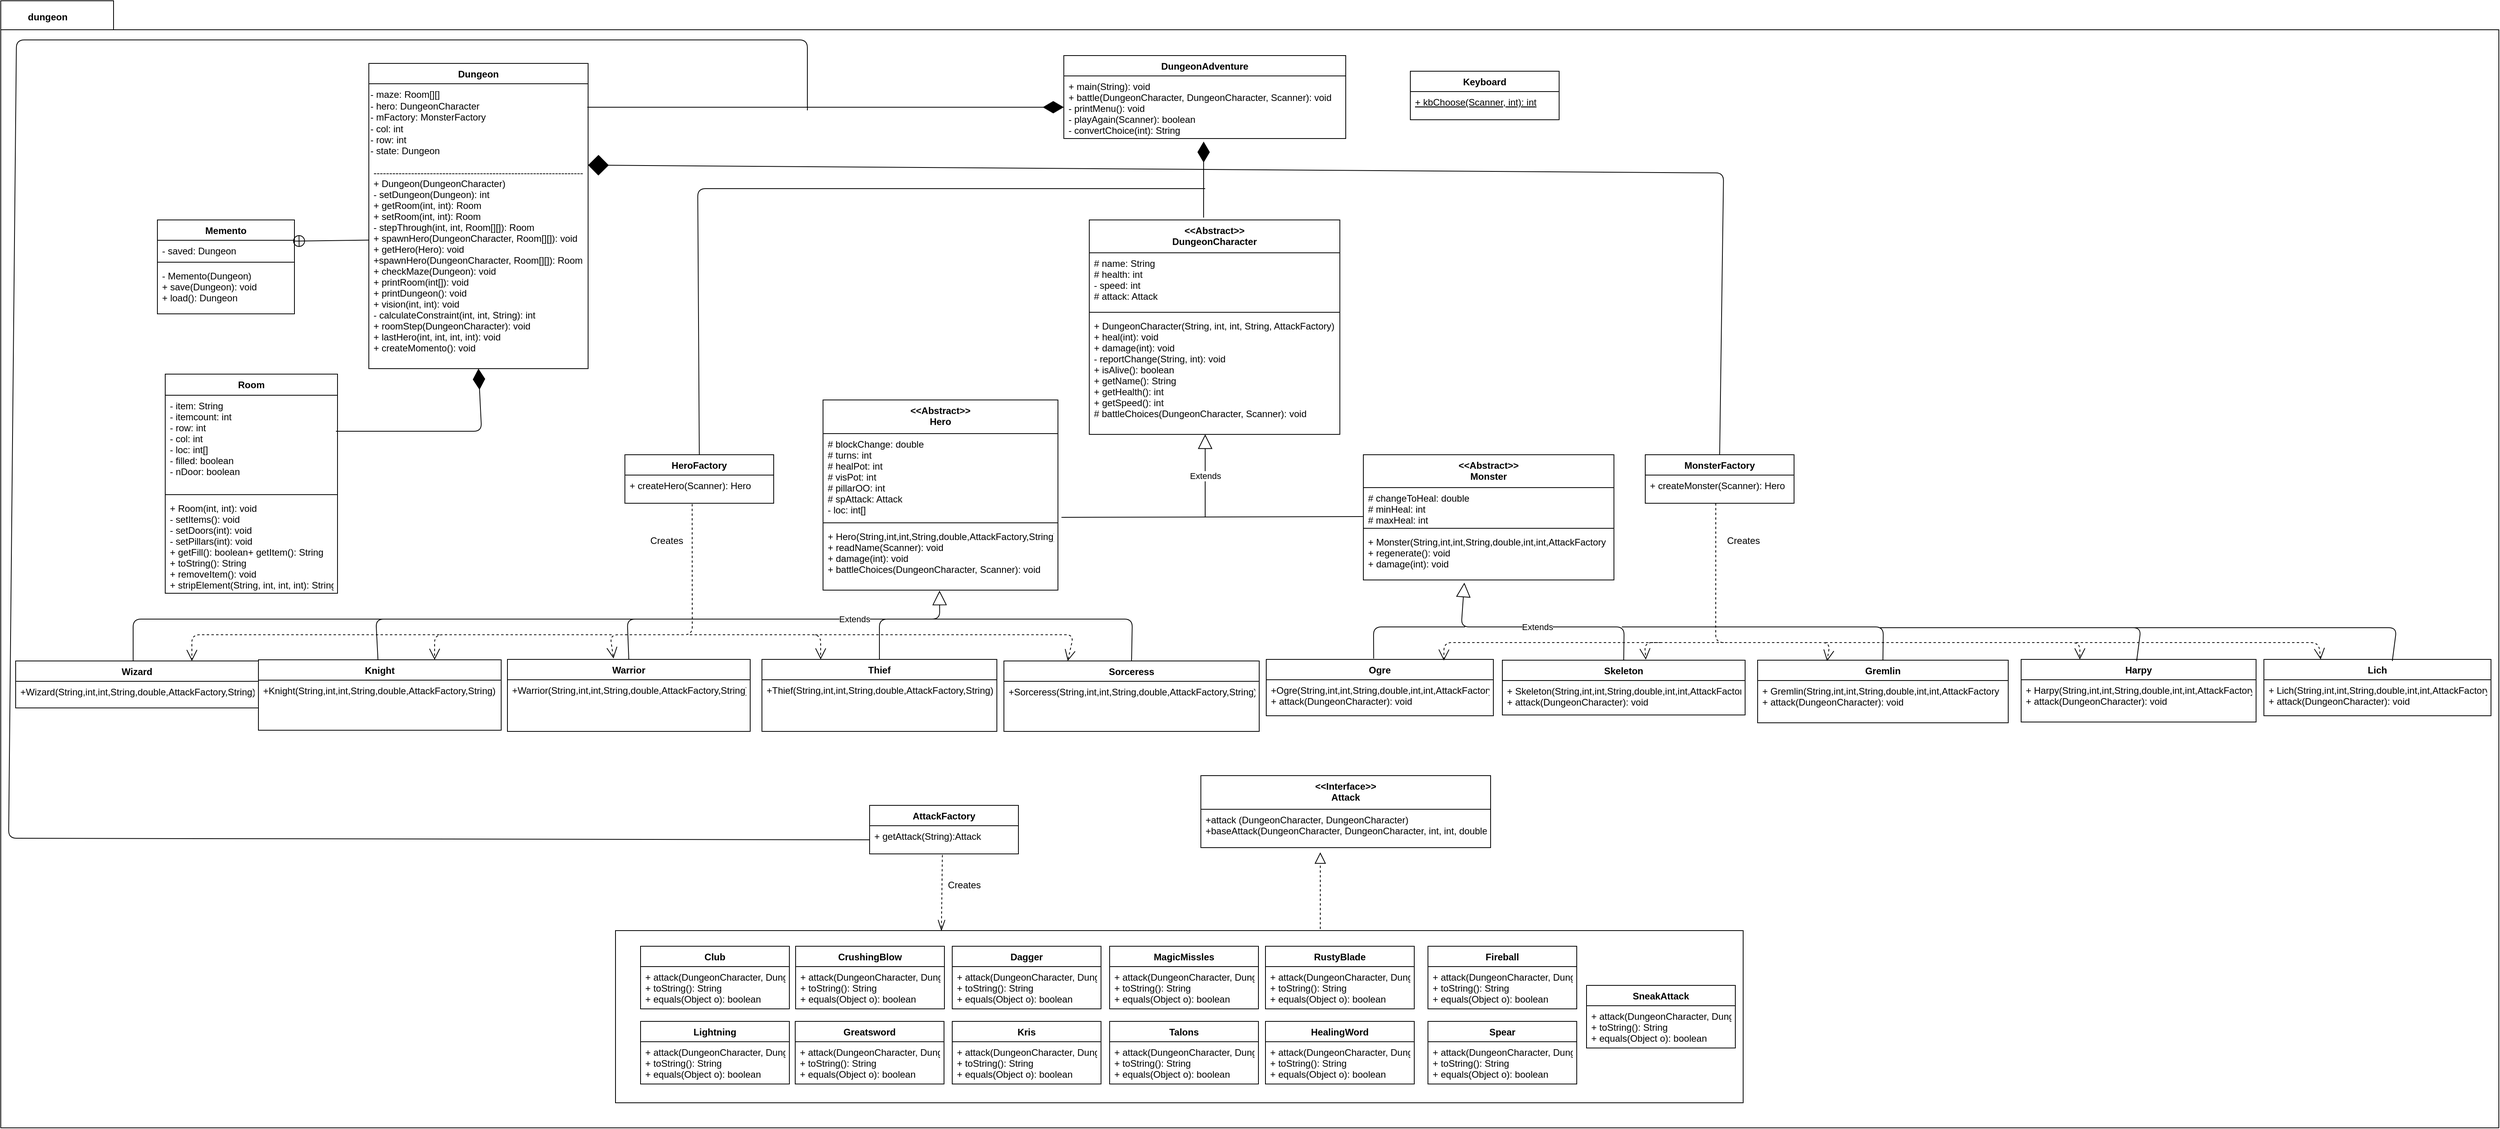 <mxfile version="12.3.9" type="github" pages="1"><diagram id="sV3SKE_IIjsxvVKE6YBT" name="Page-1"><mxGraphModel dx="6573" dy="3237" grid="1" gridSize="10" guides="1" tooltips="1" connect="1" arrows="1" fold="1" page="1" pageScale="1" pageWidth="850" pageHeight="1100" math="0" shadow="0"><root><mxCell id="0"/><mxCell id="1" parent="0"/><mxCell id="kC-2ex5Gl6feg_-XVsqF-4" value="" style="shape=folder;fontStyle=1;spacingTop=10;tabWidth=118;tabHeight=37;tabPosition=left;html=1;" parent="1" vertex="1"><mxGeometry x="-2020" y="-20" width="3190" height="1440" as="geometry"/></mxCell><mxCell id="hXJLHhJ9virQ9G_ziZrE-2" value="DungeonAdventure" style="swimlane;fontStyle=1;align=center;verticalAlign=top;childLayout=stackLayout;horizontal=1;startSize=26;horizontalStack=0;resizeParent=1;resizeParentMax=0;resizeLast=0;collapsible=1;marginBottom=0;" parent="1" vertex="1"><mxGeometry x="-662.5" y="50" width="360" height="106" as="geometry"><mxRectangle x="-662.5" y="50" width="140" height="26" as="alternateBounds"/></mxGeometry></mxCell><mxCell id="hXJLHhJ9virQ9G_ziZrE-5" value="+ main(String): void&#10;+ battle(DungeonCharacter, DungeonCharacter, Scanner): void&#10;- printMenu(): void&#10;- playAgain(Scanner): boolean&#10;- convertChoice(int): String&#10;" style="text;strokeColor=none;fillColor=none;align=left;verticalAlign=top;spacingLeft=4;spacingRight=4;overflow=hidden;rotatable=0;points=[[0,0.5],[1,0.5]];portConstraint=eastwest;" parent="hXJLHhJ9virQ9G_ziZrE-2" vertex="1"><mxGeometry y="26" width="360" height="80" as="geometry"/></mxCell><mxCell id="hXJLHhJ9virQ9G_ziZrE-6" value="&lt;&lt;Abstract&gt;&gt;&#10;DungeonCharacter" style="swimlane;fontStyle=1;align=center;verticalAlign=top;childLayout=stackLayout;horizontal=1;startSize=42;horizontalStack=0;resizeParent=1;resizeParentMax=0;resizeLast=0;collapsible=1;marginBottom=0;" parent="1" vertex="1"><mxGeometry x="-630" y="260" width="320" height="274" as="geometry"/></mxCell><mxCell id="hXJLHhJ9virQ9G_ziZrE-7" value="# name: String&#10;# health: int&#10;- speed: int&#10;# attack: Attack&#10;" style="text;strokeColor=none;fillColor=none;align=left;verticalAlign=top;spacingLeft=4;spacingRight=4;overflow=hidden;rotatable=0;points=[[0,0.5],[1,0.5]];portConstraint=eastwest;" parent="hXJLHhJ9virQ9G_ziZrE-6" vertex="1"><mxGeometry y="42" width="320" height="72" as="geometry"/></mxCell><mxCell id="hXJLHhJ9virQ9G_ziZrE-8" value="" style="line;strokeWidth=1;fillColor=none;align=left;verticalAlign=middle;spacingTop=-1;spacingLeft=3;spacingRight=3;rotatable=0;labelPosition=right;points=[];portConstraint=eastwest;" parent="hXJLHhJ9virQ9G_ziZrE-6" vertex="1"><mxGeometry y="114" width="320" height="8" as="geometry"/></mxCell><mxCell id="hXJLHhJ9virQ9G_ziZrE-9" value="+ DungeonCharacter(String, int, int, String, AttackFactory)&#10;+ heal(int): void&#10;+ damage(int): void&#10;- reportChange(String, int): void&#10;+ isAlive(): boolean&#10;+ getName(): String&#10;+ getHealth(): int&#10;+ getSpeed(): int&#10;# battleChoices(DungeonCharacter, Scanner): void&#10;" style="text;strokeColor=none;fillColor=none;align=left;verticalAlign=top;spacingLeft=4;spacingRight=4;overflow=hidden;rotatable=0;points=[[0,0.5],[1,0.5]];portConstraint=eastwest;" parent="hXJLHhJ9virQ9G_ziZrE-6" vertex="1"><mxGeometry y="122" width="320" height="152" as="geometry"/></mxCell><mxCell id="hXJLHhJ9virQ9G_ziZrE-11" value="&lt;&lt;Abstract&gt;&gt;&#10;Hero" style="swimlane;fontStyle=1;align=center;verticalAlign=top;childLayout=stackLayout;horizontal=1;startSize=43;horizontalStack=0;resizeParent=1;resizeParentMax=0;resizeLast=0;collapsible=1;marginBottom=0;" parent="1" vertex="1"><mxGeometry x="-970" y="490" width="300" height="243" as="geometry"/></mxCell><mxCell id="hXJLHhJ9virQ9G_ziZrE-12" value="# blockChange: double&#10;# turns: int&#10;# healPot: int&#10;# visPot: int&#10;# pillarOO: int&#10;# spAttack: Attack&#10;- loc: int[]&#10;" style="text;strokeColor=none;fillColor=none;align=left;verticalAlign=top;spacingLeft=4;spacingRight=4;overflow=hidden;rotatable=0;points=[[0,0.5],[1,0.5]];portConstraint=eastwest;" parent="hXJLHhJ9virQ9G_ziZrE-11" vertex="1"><mxGeometry y="43" width="300" height="110" as="geometry"/></mxCell><mxCell id="hXJLHhJ9virQ9G_ziZrE-13" value="" style="line;strokeWidth=1;fillColor=none;align=left;verticalAlign=middle;spacingTop=-1;spacingLeft=3;spacingRight=3;rotatable=0;labelPosition=right;points=[];portConstraint=eastwest;" parent="hXJLHhJ9virQ9G_ziZrE-11" vertex="1"><mxGeometry y="153" width="300" height="8" as="geometry"/></mxCell><mxCell id="hXJLHhJ9virQ9G_ziZrE-14" value="+ Hero(String,int,int,String,double,AttackFactory,String)&#10;+ readName(Scanner): void&#10;+ damage(int): void&#10;+ battleChoices(DungeonCharacter, Scanner): void&#10;" style="text;strokeColor=none;fillColor=none;align=left;verticalAlign=top;spacingLeft=4;spacingRight=4;overflow=hidden;rotatable=0;points=[[0,0.5],[1,0.5]];portConstraint=eastwest;" parent="hXJLHhJ9virQ9G_ziZrE-11" vertex="1"><mxGeometry y="161" width="300" height="82" as="geometry"/></mxCell><mxCell id="hXJLHhJ9virQ9G_ziZrE-15" value="&lt;&lt;Abstract&gt;&gt;&#10;Monster" style="swimlane;fontStyle=1;align=center;verticalAlign=top;childLayout=stackLayout;horizontal=1;startSize=42;horizontalStack=0;resizeParent=1;resizeParentMax=0;resizeLast=0;collapsible=1;marginBottom=0;" parent="1" vertex="1"><mxGeometry x="-280" y="560" width="320" height="160" as="geometry"/></mxCell><mxCell id="hXJLHhJ9virQ9G_ziZrE-16" value="# changeToHeal: double&#10;# minHeal: int&#10;# maxHeal: int" style="text;strokeColor=none;fillColor=none;align=left;verticalAlign=top;spacingLeft=4;spacingRight=4;overflow=hidden;rotatable=0;points=[[0,0.5],[1,0.5]];portConstraint=eastwest;" parent="hXJLHhJ9virQ9G_ziZrE-15" vertex="1"><mxGeometry y="42" width="320" height="48" as="geometry"/></mxCell><mxCell id="hXJLHhJ9virQ9G_ziZrE-17" value="" style="line;strokeWidth=1;fillColor=none;align=left;verticalAlign=middle;spacingTop=-1;spacingLeft=3;spacingRight=3;rotatable=0;labelPosition=right;points=[];portConstraint=eastwest;" parent="hXJLHhJ9virQ9G_ziZrE-15" vertex="1"><mxGeometry y="90" width="320" height="8" as="geometry"/></mxCell><mxCell id="hXJLHhJ9virQ9G_ziZrE-18" value="+ Monster(String,int,int,String,double,int,int,AttackFactory&#10;+ regenerate(): void&#10;+ damage(int): void&#10;" style="text;strokeColor=none;fillColor=none;align=left;verticalAlign=top;spacingLeft=4;spacingRight=4;overflow=hidden;rotatable=0;points=[[0,0.5],[1,0.5]];portConstraint=eastwest;" parent="hXJLHhJ9virQ9G_ziZrE-15" vertex="1"><mxGeometry y="98" width="320" height="62" as="geometry"/></mxCell><mxCell id="hXJLHhJ9virQ9G_ziZrE-23" value="Warrior" style="swimlane;fontStyle=1;align=center;verticalAlign=top;childLayout=stackLayout;horizontal=1;startSize=26;horizontalStack=0;resizeParent=1;resizeParentMax=0;resizeLast=0;collapsible=1;marginBottom=0;" parent="1" vertex="1"><mxGeometry x="-1373" y="821.5" width="310" height="92" as="geometry"/></mxCell><mxCell id="hXJLHhJ9virQ9G_ziZrE-26" value="+Warrior(String,int,int,String,double,AttackFactory,String)" style="text;strokeColor=none;fillColor=none;align=left;verticalAlign=top;spacingLeft=4;spacingRight=4;overflow=hidden;rotatable=0;points=[[0,0.5],[1,0.5]];portConstraint=eastwest;" parent="hXJLHhJ9virQ9G_ziZrE-23" vertex="1"><mxGeometry y="26" width="310" height="66" as="geometry"/></mxCell><mxCell id="hXJLHhJ9virQ9G_ziZrE-28" value="Sorceress" style="swimlane;fontStyle=1;align=center;verticalAlign=top;childLayout=stackLayout;horizontal=1;startSize=26;horizontalStack=0;resizeParent=1;resizeParentMax=0;resizeLast=0;collapsible=1;marginBottom=0;" parent="1" vertex="1"><mxGeometry x="-739" y="823.5" width="326" height="90" as="geometry"/></mxCell><mxCell id="hXJLHhJ9virQ9G_ziZrE-30" value="+Sorceress(String,int,int,String,double,AttackFactory,String)" style="text;strokeColor=none;fillColor=none;align=left;verticalAlign=top;spacingLeft=4;spacingRight=4;overflow=hidden;rotatable=0;points=[[0,0.5],[1,0.5]];portConstraint=eastwest;" parent="hXJLHhJ9virQ9G_ziZrE-28" vertex="1"><mxGeometry y="26" width="326" height="64" as="geometry"/></mxCell><mxCell id="hXJLHhJ9virQ9G_ziZrE-31" value="Thief" style="swimlane;fontStyle=1;align=center;verticalAlign=top;childLayout=stackLayout;horizontal=1;startSize=26;horizontalStack=0;resizeParent=1;resizeParentMax=0;resizeLast=0;collapsible=1;marginBottom=0;" parent="1" vertex="1"><mxGeometry x="-1048" y="821.5" width="300" height="92" as="geometry"/></mxCell><mxCell id="hXJLHhJ9virQ9G_ziZrE-33" value="+Thief(String,int,int,String,double,AttackFactory,String)" style="text;strokeColor=none;fillColor=none;align=left;verticalAlign=top;spacingLeft=4;spacingRight=4;overflow=hidden;rotatable=0;points=[[0,0.5],[1,0.5]];portConstraint=eastwest;" parent="hXJLHhJ9virQ9G_ziZrE-31" vertex="1"><mxGeometry y="26" width="300" height="66" as="geometry"/></mxCell><mxCell id="hXJLHhJ9virQ9G_ziZrE-38" value="Ogre" style="swimlane;fontStyle=1;align=center;verticalAlign=top;childLayout=stackLayout;horizontal=1;startSize=26;horizontalStack=0;resizeParent=1;resizeParentMax=0;resizeLast=0;collapsible=1;marginBottom=0;" parent="1" vertex="1"><mxGeometry x="-404" y="821.5" width="290" height="72" as="geometry"/></mxCell><mxCell id="hXJLHhJ9virQ9G_ziZrE-41" value="+Ogre(String,int,int,String,double,int,int,AttackFactory&#10;+ attack(DungeonCharacter): void&#10;" style="text;strokeColor=none;fillColor=none;align=left;verticalAlign=top;spacingLeft=4;spacingRight=4;overflow=hidden;rotatable=0;points=[[0,0.5],[1,0.5]];portConstraint=eastwest;" parent="hXJLHhJ9virQ9G_ziZrE-38" vertex="1"><mxGeometry y="26" width="290" height="46" as="geometry"/></mxCell><mxCell id="hXJLHhJ9virQ9G_ziZrE-43" value="Skeleton" style="swimlane;fontStyle=1;align=center;verticalAlign=top;childLayout=stackLayout;horizontal=1;startSize=26;horizontalStack=0;resizeParent=1;resizeParentMax=0;resizeLast=0;collapsible=1;marginBottom=0;" parent="1" vertex="1"><mxGeometry x="-102.5" y="822.5" width="310" height="70" as="geometry"/></mxCell><mxCell id="hXJLHhJ9virQ9G_ziZrE-45" value="+ Skeleton(String,int,int,String,double,int,int,AttackFactory&#10;+ attack(DungeonCharacter): void&#10;" style="text;strokeColor=none;fillColor=none;align=left;verticalAlign=top;spacingLeft=4;spacingRight=4;overflow=hidden;rotatable=0;points=[[0,0.5],[1,0.5]];portConstraint=eastwest;" parent="hXJLHhJ9virQ9G_ziZrE-43" vertex="1"><mxGeometry y="26" width="310" height="44" as="geometry"/></mxCell><mxCell id="hXJLHhJ9virQ9G_ziZrE-46" value="Gremlin" style="swimlane;fontStyle=1;align=center;verticalAlign=top;childLayout=stackLayout;horizontal=1;startSize=26;horizontalStack=0;resizeParent=1;resizeParentMax=0;resizeLast=0;collapsible=1;marginBottom=0;" parent="1" vertex="1"><mxGeometry x="223.5" y="822.5" width="320" height="80" as="geometry"/></mxCell><mxCell id="hXJLHhJ9virQ9G_ziZrE-48" value="+ Gremlin(String,int,int,String,double,int,int,AttackFactory&#10;+ attack(DungeonCharacter): void&#10;" style="text;strokeColor=none;fillColor=none;align=left;verticalAlign=top;spacingLeft=4;spacingRight=4;overflow=hidden;rotatable=0;points=[[0,0.5],[1,0.5]];portConstraint=eastwest;" parent="hXJLHhJ9virQ9G_ziZrE-46" vertex="1"><mxGeometry y="26" width="320" height="54" as="geometry"/></mxCell><mxCell id="hXJLHhJ9virQ9G_ziZrE-49" value="HeroFactory" style="swimlane;fontStyle=1;align=center;verticalAlign=top;childLayout=stackLayout;horizontal=1;startSize=26;horizontalStack=0;resizeParent=1;resizeParentMax=0;resizeLast=0;collapsible=1;marginBottom=0;" parent="1" vertex="1"><mxGeometry x="-1223" y="560" width="190" height="62" as="geometry"/></mxCell><mxCell id="hXJLHhJ9virQ9G_ziZrE-52" value="+ createHero(Scanner): Hero&#10;" style="text;strokeColor=none;fillColor=none;align=left;verticalAlign=top;spacingLeft=4;spacingRight=4;overflow=hidden;rotatable=0;points=[[0,0.5],[1,0.5]];portConstraint=eastwest;" parent="hXJLHhJ9virQ9G_ziZrE-49" vertex="1"><mxGeometry y="26" width="190" height="36" as="geometry"/></mxCell><mxCell id="hXJLHhJ9virQ9G_ziZrE-60" value="MonsterFactory" style="swimlane;fontStyle=1;align=center;verticalAlign=top;childLayout=stackLayout;horizontal=1;startSize=26;horizontalStack=0;resizeParent=1;resizeParentMax=0;resizeLast=0;collapsible=1;marginBottom=0;" parent="1" vertex="1"><mxGeometry x="80" y="560" width="190" height="62" as="geometry"/></mxCell><mxCell id="hXJLHhJ9virQ9G_ziZrE-62" value="+ createMonster(Scanner): Hero&#10;" style="text;strokeColor=none;fillColor=none;align=left;verticalAlign=top;spacingLeft=4;spacingRight=4;overflow=hidden;rotatable=0;points=[[0,0.5],[1,0.5]];portConstraint=eastwest;" parent="hXJLHhJ9virQ9G_ziZrE-60" vertex="1"><mxGeometry y="26" width="190" height="36" as="geometry"/></mxCell><mxCell id="hXJLHhJ9virQ9G_ziZrE-63" value="" style="endArrow=diamondThin;endFill=1;endSize=24;html=1;entryX=0.496;entryY=1.048;entryDx=0;entryDy=0;entryPerimeter=0;" parent="1" target="hXJLHhJ9virQ9G_ziZrE-5" edge="1"><mxGeometry width="160" relative="1" as="geometry"><mxPoint x="-484" y="257" as="sourcePoint"/><mxPoint x="-482" y="190" as="targetPoint"/></mxGeometry></mxCell><mxCell id="hXJLHhJ9virQ9G_ziZrE-64" value="" style="endArrow=diamond;endFill=1;endSize=24;html=1;exitX=0.5;exitY=0;exitDx=0;exitDy=0;" parent="1" source="hXJLHhJ9virQ9G_ziZrE-60" edge="1"><mxGeometry width="160" relative="1" as="geometry"><mxPoint x="-472.5" y="270" as="sourcePoint"/><mxPoint x="-1270" y="190" as="targetPoint"/><Array as="points"><mxPoint x="180" y="200"/></Array></mxGeometry></mxCell><mxCell id="hXJLHhJ9virQ9G_ziZrE-65" value="" style="endArrow=none;endFill=0;endSize=24;html=1;exitX=0.5;exitY=0;exitDx=0;exitDy=0;" parent="1" source="hXJLHhJ9virQ9G_ziZrE-49" edge="1"><mxGeometry width="160" relative="1" as="geometry"><mxPoint x="-462.5" y="280" as="sourcePoint"/><mxPoint x="-482" y="220" as="targetPoint"/><Array as="points"><mxPoint x="-1130" y="220"/></Array></mxGeometry></mxCell><mxCell id="hXJLHhJ9virQ9G_ziZrE-66" value="" style="endArrow=none;endSize=16;endFill=0;html=1;exitX=0.5;exitY=0;exitDx=0;exitDy=0;" parent="1" source="hXJLHhJ9virQ9G_ziZrE-23" edge="1"><mxGeometry width="160" relative="1" as="geometry"><mxPoint x="-1218" y="791.5" as="sourcePoint"/><mxPoint x="-890" y="770" as="targetPoint"/><Array as="points"><mxPoint x="-1220" y="770"/></Array></mxGeometry></mxCell><mxCell id="hXJLHhJ9virQ9G_ziZrE-67" value="Extends" style="endArrow=block;endSize=16;endFill=0;html=1;exitX=0.5;exitY=0;exitDx=0;exitDy=0;entryX=0.496;entryY=1.008;entryDx=0;entryDy=0;entryPerimeter=0;" parent="1" source="hXJLHhJ9virQ9G_ziZrE-31" target="hXJLHhJ9virQ9G_ziZrE-14" edge="1"><mxGeometry x="-0.374" y="32" width="160" relative="1" as="geometry"><mxPoint x="-1213" y="821.5" as="sourcePoint"/><mxPoint x="-828" y="735" as="targetPoint"/><Array as="points"><mxPoint x="-898" y="770"/><mxPoint x="-821" y="770"/></Array><mxPoint x="-32" y="32" as="offset"/></mxGeometry></mxCell><mxCell id="hXJLHhJ9virQ9G_ziZrE-68" value="" style="endArrow=none;endSize=16;endFill=0;html=1;exitX=0.5;exitY=0;exitDx=0;exitDy=0;" parent="1" source="hXJLHhJ9virQ9G_ziZrE-28" edge="1"><mxGeometry x="-0.023" y="-24" width="160" relative="1" as="geometry"><mxPoint x="-1203" y="841.5" as="sourcePoint"/><mxPoint x="-830" y="770" as="targetPoint"/><Array as="points"><mxPoint x="-575" y="770"/></Array><mxPoint as="offset"/></mxGeometry></mxCell><mxCell id="hXJLHhJ9virQ9G_ziZrE-69" value="" style="endArrow=none;endSize=16;endFill=0;html=1;exitX=0.473;exitY=-0.014;exitDx=0;exitDy=0;exitPerimeter=0;" parent="1" source="hXJLHhJ9virQ9G_ziZrE-38" edge="1"><mxGeometry width="160" relative="1" as="geometry"><mxPoint x="-496.5" y="821.5" as="sourcePoint"/><mxPoint x="-150" y="780" as="targetPoint"/><Array as="points"><mxPoint x="-267" y="780"/></Array></mxGeometry></mxCell><mxCell id="hXJLHhJ9virQ9G_ziZrE-70" value="Extends" style="endArrow=block;endSize=16;endFill=0;html=1;exitX=0.5;exitY=0;exitDx=0;exitDy=0;entryX=0.403;entryY=1.056;entryDx=0;entryDy=0;entryPerimeter=0;" parent="1" source="hXJLHhJ9virQ9G_ziZrE-43" target="hXJLHhJ9virQ9G_ziZrE-18" edge="1"><mxGeometry width="160" relative="1" as="geometry"><mxPoint x="193.5" y="861.5" as="sourcePoint"/><mxPoint x="273.5" y="631.5" as="targetPoint"/><Array as="points"><mxPoint x="53" y="780"/><mxPoint x="-155" y="780"/></Array></mxGeometry></mxCell><mxCell id="hXJLHhJ9virQ9G_ziZrE-71" value="" style="endArrow=none;endSize=16;endFill=0;html=1;exitX=0.5;exitY=0;exitDx=0;exitDy=0;" parent="1" source="hXJLHhJ9virQ9G_ziZrE-46" edge="1"><mxGeometry width="160" relative="1" as="geometry"><mxPoint x="413.5" y="834.5" as="sourcePoint"/><mxPoint x="50" y="780" as="targetPoint"/><Array as="points"><mxPoint x="384" y="780"/></Array></mxGeometry></mxCell><mxCell id="hXJLHhJ9virQ9G_ziZrE-74" value="Extends" style="endArrow=block;endSize=16;endFill=0;html=1;" parent="1" edge="1"><mxGeometry width="160" relative="1" as="geometry"><mxPoint x="-482" y="640" as="sourcePoint"/><mxPoint x="-482" y="534" as="targetPoint"/></mxGeometry></mxCell><mxCell id="hXJLHhJ9virQ9G_ziZrE-76" value="" style="endArrow=none;endFill=0;endSize=24;html=1;strokeColor=#000000;exitX=1.015;exitY=0.973;exitDx=0;exitDy=0;exitPerimeter=0;" parent="1" source="hXJLHhJ9virQ9G_ziZrE-12" edge="1"><mxGeometry width="160" relative="1" as="geometry"><mxPoint x="-1070" y="731.5" as="sourcePoint"/><mxPoint x="-280" y="639" as="targetPoint"/><Array as="points"/></mxGeometry></mxCell><mxCell id="-hslKL6JHC5grtIF9Vdm-2" value="" style="endArrow=open;dashed=1;endFill=0;endSize=12;html=1;exitX=0.474;exitY=1;exitDx=0;exitDy=0;exitPerimeter=0;entryX=0.277;entryY=0.015;entryDx=0;entryDy=0;entryPerimeter=0;" parent="1" source="hXJLHhJ9virQ9G_ziZrE-62" target="hXJLHhJ9virQ9G_ziZrE-46" edge="1"><mxGeometry width="160" relative="1" as="geometry"><mxPoint x="228.5" y="680" as="sourcePoint"/><mxPoint x="360" y="720" as="targetPoint"/><Array as="points"><mxPoint x="170" y="800"/><mxPoint x="260" y="800"/><mxPoint x="316" y="800"/></Array></mxGeometry></mxCell><mxCell id="-hslKL6JHC5grtIF9Vdm-3" value="" style="endArrow=open;dashed=1;endFill=0;endSize=12;html=1;entryX=0.591;entryY=-0.011;entryDx=0;entryDy=0;entryPerimeter=0;" parent="1" target="hXJLHhJ9virQ9G_ziZrE-43" edge="1"><mxGeometry width="160" relative="1" as="geometry"><mxPoint x="100" y="800" as="sourcePoint"/><mxPoint x="352.5" y="834.5" as="targetPoint"/><Array as="points"><mxPoint x="79" y="800"/></Array></mxGeometry></mxCell><mxCell id="-hslKL6JHC5grtIF9Vdm-4" value="" style="endArrow=open;dashed=1;endFill=0;endSize=12;html=1;entryX=0.782;entryY=0.021;entryDx=0;entryDy=0;entryPerimeter=0;" parent="1" target="hXJLHhJ9virQ9G_ziZrE-38" edge="1"><mxGeometry width="160" relative="1" as="geometry"><mxPoint x="180" y="800" as="sourcePoint"/><mxPoint x="408.5" y="841.5" as="targetPoint"/><Array as="points"><mxPoint x="-177" y="800"/></Array></mxGeometry></mxCell><mxCell id="-hslKL6JHC5grtIF9Vdm-5" value="" style="endArrow=open;dashed=1;endFill=0;endSize=12;html=1;entryX=0.437;entryY=-0.014;entryDx=0;entryDy=0;exitX=0.452;exitY=1.028;exitDx=0;exitDy=0;exitPerimeter=0;entryPerimeter=0;" parent="1" source="hXJLHhJ9virQ9G_ziZrE-52" target="hXJLHhJ9virQ9G_ziZrE-23" edge="1"><mxGeometry width="160" relative="1" as="geometry"><mxPoint x="-748" y="740" as="sourcePoint"/><mxPoint x="-865.5" y="931.5" as="targetPoint"/><Array as="points"><mxPoint x="-1137" y="790"/><mxPoint x="-1242" y="790"/></Array></mxGeometry></mxCell><mxCell id="-hslKL6JHC5grtIF9Vdm-6" value="" style="endArrow=open;dashed=1;endFill=0;endSize=12;html=1;entryX=0.25;entryY=0;entryDx=0;entryDy=0;" parent="1" target="hXJLHhJ9virQ9G_ziZrE-31" edge="1"><mxGeometry width="160" relative="1" as="geometry"><mxPoint x="-1140" y="790" as="sourcePoint"/><mxPoint x="-1210" y="834.5" as="targetPoint"/><Array as="points"><mxPoint x="-973" y="790"/></Array></mxGeometry></mxCell><mxCell id="-hslKL6JHC5grtIF9Vdm-7" value="" style="endArrow=open;dashed=1;endFill=0;endSize=12;html=1;entryX=0.25;entryY=0;entryDx=0;entryDy=0;" parent="1" target="hXJLHhJ9virQ9G_ziZrE-28" edge="1"><mxGeometry width="160" relative="1" as="geometry"><mxPoint x="-980" y="790" as="sourcePoint"/><mxPoint x="-1200" y="825.5" as="targetPoint"/><Array as="points"><mxPoint x="-650" y="790"/></Array></mxGeometry></mxCell><mxCell id="-hslKL6JHC5grtIF9Vdm-8" value="Creates" style="text;html=1;align=center;verticalAlign=middle;resizable=0;points=[];;autosize=1;" parent="1" vertex="1"><mxGeometry x="175" y="660" width="60" height="20" as="geometry"/></mxCell><mxCell id="-hslKL6JHC5grtIF9Vdm-9" value="Creates" style="text;html=1;align=center;verticalAlign=middle;resizable=0;points=[];;autosize=1;" parent="1" vertex="1"><mxGeometry x="-1200" y="660" width="60" height="20" as="geometry"/></mxCell><mxCell id="kC-2ex5Gl6feg_-XVsqF-1" value="Keyboard" style="swimlane;fontStyle=1;align=center;verticalAlign=top;childLayout=stackLayout;horizontal=1;startSize=26;horizontalStack=0;resizeParent=1;resizeParentMax=0;resizeLast=0;collapsible=1;marginBottom=0;" parent="1" vertex="1"><mxGeometry x="-220" y="70" width="190" height="62" as="geometry"/></mxCell><mxCell id="kC-2ex5Gl6feg_-XVsqF-3" value="+ kbChoose(Scanner, int): int" style="text;strokeColor=none;fillColor=none;align=left;verticalAlign=top;spacingLeft=4;spacingRight=4;overflow=hidden;rotatable=0;points=[[0,0.5],[1,0.5]];portConstraint=eastwest;fontStyle=4" parent="kC-2ex5Gl6feg_-XVsqF-1" vertex="1"><mxGeometry y="26" width="190" height="36" as="geometry"/></mxCell><mxCell id="kC-2ex5Gl6feg_-XVsqF-5" value="dungeon" style="text;align=center;fontStyle=1;verticalAlign=middle;spacingLeft=3;spacingRight=3;strokeColor=none;rotatable=0;points=[[0,0.5],[1,0.5]];portConstraint=eastwest;" parent="1" vertex="1"><mxGeometry x="-2000" y="-13" width="80" height="26" as="geometry"/></mxCell><mxCell id="lwhDvl1pP8Qmf6zb3tt5-1" value="Dungeon" style="swimlane;fontStyle=1;align=center;verticalAlign=top;childLayout=stackLayout;horizontal=1;startSize=26;horizontalStack=0;resizeParent=1;resizeParentMax=0;resizeLast=0;collapsible=1;marginBottom=0;" parent="1" vertex="1"><mxGeometry x="-1550" y="60" width="280" height="390" as="geometry"/></mxCell><mxCell id="6JuMeSSDZCRuivC1LEAt-16" value="&lt;span style=&quot;white-space: nowrap;&quot;&gt;- maze: Room[][]&lt;/span&gt;&lt;br style=&quot;padding: 0px; margin: 0px; white-space: nowrap;&quot;&gt;&lt;span style=&quot;white-space: nowrap;&quot;&gt;- hero: DungeonCharacter&lt;/span&gt;&lt;br style=&quot;padding: 0px; margin: 0px; white-space: nowrap;&quot;&gt;&lt;span style=&quot;white-space: nowrap;&quot;&gt;- mFactory: MonsterFactory&lt;/span&gt;&lt;br style=&quot;padding: 0px; margin: 0px; white-space: nowrap;&quot;&gt;&lt;span style=&quot;white-space: nowrap;&quot;&gt;- col: int&lt;/span&gt;&lt;br style=&quot;padding: 0px; margin: 0px; white-space: nowrap;&quot;&gt;&lt;span style=&quot;white-space: nowrap;&quot;&gt;- row: int&lt;/span&gt;&lt;br style=&quot;padding: 0px; margin: 0px; white-space: nowrap;&quot;&gt;&lt;span style=&quot;white-space: nowrap;&quot;&gt;- state: Dungeon&lt;/span&gt;" style="text;html=1;strokeColor=none;fillColor=none;align=left;verticalAlign=middle;whiteSpace=wrap;rounded=0;imageAspect=1;imageVerticalAlign=middle;" vertex="1" parent="lwhDvl1pP8Qmf6zb3tt5-1"><mxGeometry y="26" width="280" height="100" as="geometry"/></mxCell><mxCell id="lwhDvl1pP8Qmf6zb3tt5-2" value="-------------------------------------------------------------------&#10;+ Dungeon(DungeonCharacter)&#10;- setDungeon(Dungeon): int&#10;+ getRoom(int, int): Room&#10;+ setRoom(int, int): Room&#10;- stepThrough(int, int, Room[][]): Room&#10;+ spawnHero(DungeonCharacter, Room[][]): void&#10;+ getHero(Hero): void&#10;+spawnHero(DungeonCharacter, Room[][]): Room&#10;+ checkMaze(Dungeon): void&#10;+ printRoom(int[]): void&#10;+ printDungeon(): void&#10;+ vision(int, int): void&#10;- calculateConstraint(int, int, String): int&#10;+ roomStep(DungeonCharacter): void&#10;+ lastHero(int, int, int, int): void&#10;+ createMomento(): void" style="text;strokeColor=none;fillColor=none;align=left;verticalAlign=top;spacingLeft=4;spacingRight=4;overflow=hidden;rotatable=0;points=[[0,0.5],[1,0.5]];portConstraint=eastwest;perimeterSpacing=0;" parent="lwhDvl1pP8Qmf6zb3tt5-1" vertex="1"><mxGeometry y="126" width="280" height="264" as="geometry"/></mxCell><mxCell id="lwhDvl1pP8Qmf6zb3tt5-3" value="Room" style="swimlane;fontStyle=1;align=center;verticalAlign=top;childLayout=stackLayout;horizontal=1;startSize=27;horizontalStack=0;resizeParent=1;resizeParentMax=0;resizeLast=0;collapsible=1;marginBottom=0;" parent="1" vertex="1"><mxGeometry x="-1810" y="457" width="220" height="280" as="geometry"/></mxCell><mxCell id="lwhDvl1pP8Qmf6zb3tt5-4" value="- item: String&#10;- itemcount: int&#10;- row: int&#10;- col: int&#10;- loc: int[]&#10;- filled: boolean&#10;- nDoor: boolean&#10;" style="text;strokeColor=none;fillColor=none;align=left;verticalAlign=top;spacingLeft=4;spacingRight=4;overflow=hidden;rotatable=0;points=[[0,0.5],[1,0.5]];portConstraint=eastwest;" parent="lwhDvl1pP8Qmf6zb3tt5-3" vertex="1"><mxGeometry y="27" width="220" height="123" as="geometry"/></mxCell><mxCell id="lwhDvl1pP8Qmf6zb3tt5-5" value="" style="line;strokeWidth=1;fillColor=none;align=left;verticalAlign=middle;spacingTop=-1;spacingLeft=3;spacingRight=3;rotatable=0;labelPosition=right;points=[];portConstraint=eastwest;" parent="lwhDvl1pP8Qmf6zb3tt5-3" vertex="1"><mxGeometry y="150" width="220" height="8" as="geometry"/></mxCell><mxCell id="lwhDvl1pP8Qmf6zb3tt5-6" value="+ Room(int, int): void&#10;- setItems(): void&#10;- setDoors(int): void&#10;- setPillars(int): void&#10;+ getFill(): boolean+ getItem(): String&#10;+ toString(): String&#10;+ removeItem(): void&#10;+ stripElement(String, int, int, int): String&#10;" style="text;strokeColor=none;fillColor=none;align=left;verticalAlign=top;spacingLeft=4;spacingRight=4;overflow=hidden;rotatable=0;points=[[0,0.5],[1,0.5]];portConstraint=eastwest;" parent="lwhDvl1pP8Qmf6zb3tt5-3" vertex="1"><mxGeometry y="158" width="220" height="122" as="geometry"/></mxCell><mxCell id="lwhDvl1pP8Qmf6zb3tt5-7" value="" style="endArrow=diamondThin;endFill=1;endSize=24;html=1;entryX=0.5;entryY=1;entryDx=0;entryDy=0;" parent="1" target="lwhDvl1pP8Qmf6zb3tt5-1" edge="1"><mxGeometry width="160" relative="1" as="geometry"><mxPoint x="-1592" y="530" as="sourcePoint"/><mxPoint x="-1411" y="454" as="targetPoint"/><Array as="points"><mxPoint x="-1406" y="530"/></Array></mxGeometry></mxCell><mxCell id="lwhDvl1pP8Qmf6zb3tt5-9" value="" style="endArrow=diamondThin;endFill=1;endSize=24;html=1;entryX=0;entryY=0.5;entryDx=0;entryDy=0;" parent="1" target="hXJLHhJ9virQ9G_ziZrE-5" edge="1"><mxGeometry width="160" relative="1" as="geometry"><mxPoint x="-1271" y="116" as="sourcePoint"/><mxPoint x="-1239.94" y="39.84" as="targetPoint"/></mxGeometry></mxCell><mxCell id="sqtC56tKTX6CJk2v4v56-1" value="AttackFactory" style="swimlane;fontStyle=1;align=center;verticalAlign=top;childLayout=stackLayout;horizontal=1;startSize=26;horizontalStack=0;resizeParent=1;resizeParentMax=0;resizeLast=0;collapsible=1;marginBottom=0;" parent="1" vertex="1"><mxGeometry x="-910.5" y="1008" width="190" height="62" as="geometry"/></mxCell><mxCell id="sqtC56tKTX6CJk2v4v56-2" value="+ getAttack(String):Attack&#10;" style="text;strokeColor=none;fillColor=none;align=left;verticalAlign=top;spacingLeft=4;spacingRight=4;overflow=hidden;rotatable=0;points=[[0,0.5],[1,0.5]];portConstraint=eastwest;" parent="sqtC56tKTX6CJk2v4v56-1" vertex="1"><mxGeometry y="26" width="190" height="36" as="geometry"/></mxCell><mxCell id="sqtC56tKTX6CJk2v4v56-3" value="&lt;&lt;Interface&gt;&gt;&#10;Attack" style="swimlane;fontStyle=1;align=center;verticalAlign=top;childLayout=stackLayout;horizontal=1;startSize=43;horizontalStack=0;resizeParent=1;resizeParentMax=0;resizeLast=0;collapsible=1;marginBottom=0;" parent="1" vertex="1"><mxGeometry x="-487.5" y="970" width="370" height="92" as="geometry"/></mxCell><mxCell id="sqtC56tKTX6CJk2v4v56-6" value="+attack (DungeonCharacter, DungeonCharacter)&#10;+baseAttack(DungeonCharacter, DungeonCharacter, int, int, double)&#10;&#10;" style="text;strokeColor=none;fillColor=none;align=left;verticalAlign=top;spacingLeft=4;spacingRight=4;overflow=hidden;rotatable=0;points=[[0,0.5],[1,0.5]];portConstraint=eastwest;" parent="sqtC56tKTX6CJk2v4v56-3" vertex="1"><mxGeometry y="43" width="370" height="49" as="geometry"/></mxCell><mxCell id="sqtC56tKTX6CJk2v4v56-7" value="Kris" style="swimlane;fontStyle=1;align=center;verticalAlign=top;childLayout=stackLayout;horizontal=1;startSize=26;horizontalStack=0;resizeParent=1;resizeParentMax=0;resizeLast=0;collapsible=1;marginBottom=0;" parent="1" vertex="1"><mxGeometry x="-805" y="1284" width="190" height="80" as="geometry"/></mxCell><mxCell id="sqtC56tKTX6CJk2v4v56-8" value="+ attack(DungeonCharacter, DungeonCharacter): void&#10;+ toString(): String&#10;+ equals(Object o): boolean&#10;&#10;" style="text;strokeColor=none;fillColor=none;align=left;verticalAlign=top;spacingLeft=4;spacingRight=4;overflow=hidden;rotatable=0;points=[[0,0.5],[1,0.5]];portConstraint=eastwest;" parent="sqtC56tKTX6CJk2v4v56-7" vertex="1"><mxGeometry y="26" width="190" height="54" as="geometry"/></mxCell><mxCell id="sqtC56tKTX6CJk2v4v56-9" value="Greatsword" style="swimlane;fontStyle=1;align=center;verticalAlign=top;childLayout=stackLayout;horizontal=1;startSize=26;horizontalStack=0;resizeParent=1;resizeParentMax=0;resizeLast=0;collapsible=1;marginBottom=0;" parent="1" vertex="1"><mxGeometry x="-1005.5" y="1284" width="190" height="80" as="geometry"/></mxCell><mxCell id="sqtC56tKTX6CJk2v4v56-10" value="+ attack(DungeonCharacter, DungeonCharacter): void&#10;+ toString(): String&#10;+ equals(Object o): boolean&#10;&#10;" style="text;strokeColor=none;fillColor=none;align=left;verticalAlign=top;spacingLeft=4;spacingRight=4;overflow=hidden;rotatable=0;points=[[0,0.5],[1,0.5]];portConstraint=eastwest;" parent="sqtC56tKTX6CJk2v4v56-9" vertex="1"><mxGeometry y="26" width="190" height="54" as="geometry"/></mxCell><mxCell id="sqtC56tKTX6CJk2v4v56-11" value="Club" style="swimlane;fontStyle=1;align=center;verticalAlign=top;childLayout=stackLayout;horizontal=1;startSize=26;horizontalStack=0;resizeParent=1;resizeParentMax=0;resizeLast=0;collapsible=1;marginBottom=0;" parent="1" vertex="1"><mxGeometry x="-1203" y="1188" width="190" height="80" as="geometry"/></mxCell><mxCell id="sqtC56tKTX6CJk2v4v56-12" value="+ attack(DungeonCharacter, DungeonCharacter): void&#10;+ toString(): String&#10;+ equals(Object o): boolean&#10;&#10;" style="text;strokeColor=none;fillColor=none;align=left;verticalAlign=top;spacingLeft=4;spacingRight=4;overflow=hidden;rotatable=0;points=[[0,0.5],[1,0.5]];portConstraint=eastwest;" parent="sqtC56tKTX6CJk2v4v56-11" vertex="1"><mxGeometry y="26" width="190" height="54" as="geometry"/></mxCell><mxCell id="sqtC56tKTX6CJk2v4v56-13" value="Dagger" style="swimlane;fontStyle=1;align=center;verticalAlign=top;childLayout=stackLayout;horizontal=1;startSize=26;horizontalStack=0;resizeParent=1;resizeParentMax=0;resizeLast=0;collapsible=1;marginBottom=0;" parent="1" vertex="1"><mxGeometry x="-805" y="1188" width="190" height="80" as="geometry"/></mxCell><mxCell id="sqtC56tKTX6CJk2v4v56-14" value="+ attack(DungeonCharacter, DungeonCharacter): void&#10;+ toString(): String&#10;+ equals(Object o): boolean&#10;&#10;" style="text;strokeColor=none;fillColor=none;align=left;verticalAlign=top;spacingLeft=4;spacingRight=4;overflow=hidden;rotatable=0;points=[[0,0.5],[1,0.5]];portConstraint=eastwest;" parent="sqtC56tKTX6CJk2v4v56-13" vertex="1"><mxGeometry y="26" width="190" height="54" as="geometry"/></mxCell><mxCell id="sqtC56tKTX6CJk2v4v56-16" value="Fireball" style="swimlane;fontStyle=1;align=center;verticalAlign=top;childLayout=stackLayout;horizontal=1;startSize=26;horizontalStack=0;resizeParent=1;resizeParentMax=0;resizeLast=0;collapsible=1;marginBottom=0;" parent="1" vertex="1"><mxGeometry x="-197.5" y="1188" width="190" height="80" as="geometry"/></mxCell><mxCell id="sqtC56tKTX6CJk2v4v56-17" value="+ attack(DungeonCharacter, DungeonCharacter): void&#10;+ toString(): String&#10;+ equals(Object o): boolean&#10;&#10;" style="text;strokeColor=none;fillColor=none;align=left;verticalAlign=top;spacingLeft=4;spacingRight=4;overflow=hidden;rotatable=0;points=[[0,0.5],[1,0.5]];portConstraint=eastwest;" parent="sqtC56tKTX6CJk2v4v56-16" vertex="1"><mxGeometry y="26" width="190" height="54" as="geometry"/></mxCell><mxCell id="sqtC56tKTX6CJk2v4v56-18" value="HealingWord" style="swimlane;fontStyle=1;align=center;verticalAlign=top;childLayout=stackLayout;horizontal=1;startSize=26;horizontalStack=0;resizeParent=1;resizeParentMax=0;resizeLast=0;collapsible=1;marginBottom=0;" parent="1" vertex="1"><mxGeometry x="-405" y="1284" width="190" height="80" as="geometry"/></mxCell><mxCell id="sqtC56tKTX6CJk2v4v56-19" value="+ attack(DungeonCharacter, DungeonCharacter): void&#10;+ toString(): String&#10;+ equals(Object o): boolean&#10;&#10;" style="text;strokeColor=none;fillColor=none;align=left;verticalAlign=top;spacingLeft=4;spacingRight=4;overflow=hidden;rotatable=0;points=[[0,0.5],[1,0.5]];portConstraint=eastwest;" parent="sqtC56tKTX6CJk2v4v56-18" vertex="1"><mxGeometry y="26" width="190" height="54" as="geometry"/></mxCell><mxCell id="sqtC56tKTX6CJk2v4v56-20" value="RustyBlade" style="swimlane;fontStyle=1;align=center;verticalAlign=top;childLayout=stackLayout;horizontal=1;startSize=26;horizontalStack=0;resizeParent=1;resizeParentMax=0;resizeLast=0;collapsible=1;marginBottom=0;" parent="1" vertex="1"><mxGeometry x="-405" y="1188" width="190" height="80" as="geometry"/></mxCell><mxCell id="sqtC56tKTX6CJk2v4v56-21" value="+ attack(DungeonCharacter, DungeonCharacter): void&#10;+ toString(): String&#10;+ equals(Object o): boolean&#10;&#10;" style="text;strokeColor=none;fillColor=none;align=left;verticalAlign=top;spacingLeft=4;spacingRight=4;overflow=hidden;rotatable=0;points=[[0,0.5],[1,0.5]];portConstraint=eastwest;" parent="sqtC56tKTX6CJk2v4v56-20" vertex="1"><mxGeometry y="26" width="190" height="54" as="geometry"/></mxCell><mxCell id="sqtC56tKTX6CJk2v4v56-22" value="MagicMissles" style="swimlane;fontStyle=1;align=center;verticalAlign=top;childLayout=stackLayout;horizontal=1;startSize=26;horizontalStack=0;resizeParent=1;resizeParentMax=0;resizeLast=0;collapsible=1;marginBottom=0;" parent="1" vertex="1"><mxGeometry x="-604" y="1188" width="190" height="80" as="geometry"/></mxCell><mxCell id="sqtC56tKTX6CJk2v4v56-23" value="+ attack(DungeonCharacter, DungeonCharacter): void&#10;+ toString(): String&#10;+ equals(Object o): boolean&#10;&#10;" style="text;strokeColor=none;fillColor=none;align=left;verticalAlign=top;spacingLeft=4;spacingRight=4;overflow=hidden;rotatable=0;points=[[0,0.5],[1,0.5]];portConstraint=eastwest;" parent="sqtC56tKTX6CJk2v4v56-22" vertex="1"><mxGeometry y="26" width="190" height="54" as="geometry"/></mxCell><mxCell id="sqtC56tKTX6CJk2v4v56-24" value="Spear" style="swimlane;fontStyle=1;align=center;verticalAlign=top;childLayout=stackLayout;horizontal=1;startSize=26;horizontalStack=0;resizeParent=1;resizeParentMax=0;resizeLast=0;collapsible=1;marginBottom=0;" parent="1" vertex="1"><mxGeometry x="-197.5" y="1284" width="190" height="80" as="geometry"/></mxCell><mxCell id="sqtC56tKTX6CJk2v4v56-25" value="+ attack(DungeonCharacter, DungeonCharacter): void&#10;+ toString(): String&#10;+ equals(Object o): boolean&#10;&#10;" style="text;strokeColor=none;fillColor=none;align=left;verticalAlign=top;spacingLeft=4;spacingRight=4;overflow=hidden;rotatable=0;points=[[0,0.5],[1,0.5]];portConstraint=eastwest;" parent="sqtC56tKTX6CJk2v4v56-24" vertex="1"><mxGeometry y="26" width="190" height="54" as="geometry"/></mxCell><mxCell id="sqtC56tKTX6CJk2v4v56-26" value="Talons" style="swimlane;fontStyle=1;align=center;verticalAlign=top;childLayout=stackLayout;horizontal=1;startSize=26;horizontalStack=0;resizeParent=1;resizeParentMax=0;resizeLast=0;collapsible=1;marginBottom=0;" parent="1" vertex="1"><mxGeometry x="-604" y="1284" width="190" height="80" as="geometry"/></mxCell><mxCell id="sqtC56tKTX6CJk2v4v56-27" value="+ attack(DungeonCharacter, DungeonCharacter): void&#10;+ toString(): String&#10;+ equals(Object o): boolean&#10;&#10;" style="text;strokeColor=none;fillColor=none;align=left;verticalAlign=top;spacingLeft=4;spacingRight=4;overflow=hidden;rotatable=0;points=[[0,0.5],[1,0.5]];portConstraint=eastwest;" parent="sqtC56tKTX6CJk2v4v56-26" vertex="1"><mxGeometry y="26" width="190" height="54" as="geometry"/></mxCell><mxCell id="sqtC56tKTX6CJk2v4v56-28" value="Lightning" style="swimlane;fontStyle=1;align=center;verticalAlign=top;childLayout=stackLayout;horizontal=1;startSize=26;horizontalStack=0;resizeParent=1;resizeParentMax=0;resizeLast=0;collapsible=1;marginBottom=0;" parent="1" vertex="1"><mxGeometry x="-1203" y="1284" width="190" height="80" as="geometry"/></mxCell><mxCell id="sqtC56tKTX6CJk2v4v56-29" value="+ attack(DungeonCharacter, DungeonCharacter): void&#10;+ toString(): String&#10;+ equals(Object o): boolean&#10;&#10;" style="text;strokeColor=none;fillColor=none;align=left;verticalAlign=top;spacingLeft=4;spacingRight=4;overflow=hidden;rotatable=0;points=[[0,0.5],[1,0.5]];portConstraint=eastwest;" parent="sqtC56tKTX6CJk2v4v56-28" vertex="1"><mxGeometry y="26" width="190" height="54" as="geometry"/></mxCell><mxCell id="sqtC56tKTX6CJk2v4v56-30" value="CrushingBlow" style="swimlane;fontStyle=1;align=center;verticalAlign=top;childLayout=stackLayout;horizontal=1;startSize=26;horizontalStack=0;resizeParent=1;resizeParentMax=0;resizeLast=0;collapsible=1;marginBottom=0;" parent="1" vertex="1"><mxGeometry x="-1005" y="1188" width="190" height="80" as="geometry"/></mxCell><mxCell id="sqtC56tKTX6CJk2v4v56-31" value="+ attack(DungeonCharacter, DungeonCharacter): void&#10;+ toString(): String&#10;+ equals(Object o): boolean&#10;&#10;" style="text;strokeColor=none;fillColor=none;align=left;verticalAlign=top;spacingLeft=4;spacingRight=4;overflow=hidden;rotatable=0;points=[[0,0.5],[1,0.5]];portConstraint=eastwest;" parent="sqtC56tKTX6CJk2v4v56-30" vertex="1"><mxGeometry y="26" width="190" height="54" as="geometry"/></mxCell><mxCell id="sqtC56tKTX6CJk2v4v56-32" value="Harpy" style="swimlane;fontStyle=1;align=center;verticalAlign=top;childLayout=stackLayout;horizontal=1;startSize=26;horizontalStack=0;resizeParent=1;resizeParentMax=0;resizeLast=0;collapsible=1;marginBottom=0;" parent="1" vertex="1"><mxGeometry x="560" y="821.5" width="300" height="80" as="geometry"/></mxCell><mxCell id="sqtC56tKTX6CJk2v4v56-33" value="+ Harpy(String,int,int,String,double,int,int,AttackFactory&#10;+ attack(DungeonCharacter): void&#10;" style="text;strokeColor=none;fillColor=none;align=left;verticalAlign=top;spacingLeft=4;spacingRight=4;overflow=hidden;rotatable=0;points=[[0,0.5],[1,0.5]];portConstraint=eastwest;" parent="sqtC56tKTX6CJk2v4v56-32" vertex="1"><mxGeometry y="26" width="300" height="54" as="geometry"/></mxCell><mxCell id="sqtC56tKTX6CJk2v4v56-34" value="Lich" style="swimlane;fontStyle=1;align=center;verticalAlign=top;childLayout=stackLayout;horizontal=1;startSize=26;horizontalStack=0;resizeParent=1;resizeParentMax=0;resizeLast=0;collapsible=1;marginBottom=0;" parent="1" vertex="1"><mxGeometry x="870" y="821.5" width="290" height="72" as="geometry"/></mxCell><mxCell id="sqtC56tKTX6CJk2v4v56-35" value="+ Lich(String,int,int,String,double,int,int,AttackFactory&#10;+ attack(DungeonCharacter): void&#10;" style="text;strokeColor=none;fillColor=none;align=left;verticalAlign=top;spacingLeft=4;spacingRight=4;overflow=hidden;rotatable=0;points=[[0,0.5],[1,0.5]];portConstraint=eastwest;" parent="sqtC56tKTX6CJk2v4v56-34" vertex="1"><mxGeometry y="26" width="290" height="46" as="geometry"/></mxCell><mxCell id="sqtC56tKTX6CJk2v4v56-36" value="Knight" style="swimlane;fontStyle=1;align=center;verticalAlign=top;childLayout=stackLayout;horizontal=1;startSize=26;horizontalStack=0;resizeParent=1;resizeParentMax=0;resizeLast=0;collapsible=1;marginBottom=0;" parent="1" vertex="1"><mxGeometry x="-1691" y="822" width="310" height="90" as="geometry"/></mxCell><mxCell id="sqtC56tKTX6CJk2v4v56-37" value="+Knight(String,int,int,String,double,AttackFactory,String)&#10;&#10;" style="text;strokeColor=none;fillColor=none;align=left;verticalAlign=top;spacingLeft=4;spacingRight=4;overflow=hidden;rotatable=0;points=[[0,0.5],[1,0.5]];portConstraint=eastwest;" parent="sqtC56tKTX6CJk2v4v56-36" vertex="1"><mxGeometry y="26" width="310" height="64" as="geometry"/></mxCell><mxCell id="sqtC56tKTX6CJk2v4v56-38" value="Wizard" style="swimlane;fontStyle=1;align=center;verticalAlign=top;childLayout=stackLayout;horizontal=1;startSize=26;horizontalStack=0;resizeParent=1;resizeParentMax=0;resizeLast=0;collapsible=1;marginBottom=0;" parent="1" vertex="1"><mxGeometry x="-2001" y="823.5" width="310" height="60" as="geometry"/></mxCell><mxCell id="sqtC56tKTX6CJk2v4v56-39" value="+Wizard(String,int,int,String,double,AttackFactory,String)" style="text;strokeColor=none;fillColor=none;align=left;verticalAlign=top;spacingLeft=4;spacingRight=4;overflow=hidden;rotatable=0;points=[[0,0.5],[1,0.5]];portConstraint=eastwest;" parent="sqtC56tKTX6CJk2v4v56-38" vertex="1"><mxGeometry y="26" width="310" height="34" as="geometry"/></mxCell><mxCell id="A8oYZhxMX6Nabb6L_64B-3" value="" style="endArrow=block;dashed=1;endFill=0;endSize=12;html=1;" parent="1" edge="1"><mxGeometry width="160" relative="1" as="geometry"><mxPoint x="-335" y="1166" as="sourcePoint"/><mxPoint x="-335" y="1068" as="targetPoint"/></mxGeometry></mxCell><mxCell id="A8oYZhxMX6Nabb6L_64B-4" value="" style="endArrow=openThin;dashed=1;endFill=0;endSize=12;html=1;exitX=0.489;exitY=1.039;exitDx=0;exitDy=0;exitPerimeter=0;entryX=0.289;entryY=0.002;entryDx=0;entryDy=0;entryPerimeter=0;" parent="1" source="sqtC56tKTX6CJk2v4v56-2" target="A8oYZhxMX6Nabb6L_64B-2" edge="1"><mxGeometry width="160" relative="1" as="geometry"><mxPoint x="-845" y="1149" as="sourcePoint"/><mxPoint x="-845" y="1051" as="targetPoint"/></mxGeometry></mxCell><mxCell id="A8oYZhxMX6Nabb6L_64B-7" value="SneakAttack" style="swimlane;fontStyle=1;align=center;verticalAlign=top;childLayout=stackLayout;horizontal=1;startSize=26;horizontalStack=0;resizeParent=1;resizeParentMax=0;resizeLast=0;collapsible=1;marginBottom=0;" parent="1" vertex="1"><mxGeometry x="5" y="1238" width="190" height="80" as="geometry"/></mxCell><mxCell id="A8oYZhxMX6Nabb6L_64B-8" value="+ attack(DungeonCharacter, DungeonCharacter): void&#10;+ toString(): String&#10;+ equals(Object o): boolean&#10;&#10;" style="text;strokeColor=none;fillColor=none;align=left;verticalAlign=top;spacingLeft=4;spacingRight=4;overflow=hidden;rotatable=0;points=[[0,0.5],[1,0.5]];portConstraint=eastwest;" parent="A8oYZhxMX6Nabb6L_64B-7" vertex="1"><mxGeometry y="26" width="190" height="54" as="geometry"/></mxCell><mxCell id="A8oYZhxMX6Nabb6L_64B-2" value="" style="rounded=0;whiteSpace=wrap;html=1;fillColor=none;" parent="1" vertex="1"><mxGeometry x="-1235" y="1168" width="1440" height="220" as="geometry"/></mxCell><mxCell id="6JuMeSSDZCRuivC1LEAt-2" value="" style="endArrow=none;endSize=16;endFill=0;html=1;" edge="1" parent="1" source="sqtC56tKTX6CJk2v4v56-36"><mxGeometry x="-0.448" y="30" width="160" relative="1" as="geometry"><mxPoint x="-888" y="831.5" as="sourcePoint"/><mxPoint x="-1170" y="770" as="targetPoint"/><Array as="points"><mxPoint x="-1541" y="770"/><mxPoint x="-1220" y="770"/></Array><mxPoint as="offset"/></mxGeometry></mxCell><mxCell id="6JuMeSSDZCRuivC1LEAt-3" value="" style="endArrow=none;endSize=16;endFill=0;html=1;exitX=0.484;exitY=0;exitDx=0;exitDy=0;exitPerimeter=0;" edge="1" parent="1" source="sqtC56tKTX6CJk2v4v56-38"><mxGeometry x="-0.448" y="30" width="160" relative="1" as="geometry"><mxPoint x="-1531" y="832" as="sourcePoint"/><mxPoint x="-1530" y="770" as="targetPoint"/><Array as="points"><mxPoint x="-1851" y="770"/></Array><mxPoint as="offset"/></mxGeometry></mxCell><mxCell id="6JuMeSSDZCRuivC1LEAt-4" value="" style="endArrow=open;dashed=1;endFill=0;endSize=12;html=1;" edge="1" parent="1"><mxGeometry width="160" relative="1" as="geometry"><mxPoint x="-1240" y="790" as="sourcePoint"/><mxPoint x="-1466" y="822" as="targetPoint"/><Array as="points"><mxPoint x="-1466" y="790"/></Array></mxGeometry></mxCell><mxCell id="6JuMeSSDZCRuivC1LEAt-5" value="" style="endArrow=open;dashed=1;endFill=0;endSize=12;html=1;entryX=0.726;entryY=0;entryDx=0;entryDy=0;entryPerimeter=0;" edge="1" parent="1" target="sqtC56tKTX6CJk2v4v56-38"><mxGeometry width="160" relative="1" as="geometry"><mxPoint x="-1460" y="790" as="sourcePoint"/><mxPoint x="-1456" y="832" as="targetPoint"/><Array as="points"><mxPoint x="-1776" y="790"/></Array></mxGeometry></mxCell><mxCell id="6JuMeSSDZCRuivC1LEAt-7" value="" style="endArrow=none;endSize=16;endFill=0;html=1;exitX=0.5;exitY=0;exitDx=0;exitDy=0;" edge="1" parent="1"><mxGeometry width="160" relative="1" as="geometry"><mxPoint x="707.5" y="823.5" as="sourcePoint"/><mxPoint x="380" y="781" as="targetPoint"/><Array as="points"><mxPoint x="713" y="781"/></Array></mxGeometry></mxCell><mxCell id="6JuMeSSDZCRuivC1LEAt-8" value="" style="endArrow=none;endSize=16;endFill=0;html=1;exitX=0.5;exitY=0;exitDx=0;exitDy=0;" edge="1" parent="1"><mxGeometry width="160" relative="1" as="geometry"><mxPoint x="1034" y="823.5" as="sourcePoint"/><mxPoint x="700.5" y="781" as="targetPoint"/><Array as="points"><mxPoint x="1039.5" y="781"/></Array></mxGeometry></mxCell><mxCell id="6JuMeSSDZCRuivC1LEAt-9" value="" style="endArrow=open;dashed=1;endFill=0;endSize=12;html=1;entryX=0.25;entryY=0;entryDx=0;entryDy=0;" edge="1" parent="1" target="sqtC56tKTX6CJk2v4v56-32"><mxGeometry width="160" relative="1" as="geometry"><mxPoint x="310" y="800" as="sourcePoint"/><mxPoint x="90.71" y="831.73" as="targetPoint"/><Array as="points"><mxPoint x="635" y="800"/></Array></mxGeometry></mxCell><mxCell id="6JuMeSSDZCRuivC1LEAt-10" value="" style="endArrow=open;dashed=1;endFill=0;endSize=12;html=1;entryX=0.25;entryY=0;entryDx=0;entryDy=0;" edge="1" parent="1" target="sqtC56tKTX6CJk2v4v56-34"><mxGeometry width="160" relative="1" as="geometry"><mxPoint x="630" y="800" as="sourcePoint"/><mxPoint x="645" y="831.5" as="targetPoint"/><Array as="points"><mxPoint x="940" y="800"/></Array></mxGeometry></mxCell><mxCell id="6JuMeSSDZCRuivC1LEAt-13" value="" style="endArrow=none;endFill=0;endSize=24;html=1;exitX=0;exitY=0.5;exitDx=0;exitDy=0;" edge="1" parent="1" source="sqtC56tKTX6CJk2v4v56-2"><mxGeometry width="160" relative="1" as="geometry"><mxPoint x="-1180" y="120" as="sourcePoint"/><mxPoint x="-990" y="120" as="targetPoint"/><Array as="points"><mxPoint x="-2010" y="1050"/><mxPoint x="-2000" y="30"/><mxPoint x="-990" y="30"/></Array></mxGeometry></mxCell><mxCell id="6JuMeSSDZCRuivC1LEAt-14" value="Creates" style="text;html=1;align=center;verticalAlign=middle;resizable=0;points=[];;autosize=1;" vertex="1" parent="1"><mxGeometry x="-820" y="1100" width="60" height="20" as="geometry"/></mxCell><mxCell id="6JuMeSSDZCRuivC1LEAt-17" value="Memento" style="swimlane;fontStyle=1;align=center;verticalAlign=top;childLayout=stackLayout;horizontal=1;startSize=26;horizontalStack=0;resizeParent=1;resizeParentMax=0;resizeLast=0;collapsible=1;marginBottom=0;" vertex="1" parent="1"><mxGeometry x="-1820" y="260" width="175" height="120" as="geometry"/></mxCell><mxCell id="6JuMeSSDZCRuivC1LEAt-18" value="- saved: Dungeon" style="text;strokeColor=none;fillColor=none;align=left;verticalAlign=top;spacingLeft=4;spacingRight=4;overflow=hidden;rotatable=0;points=[[0,0.5],[1,0.5]];portConstraint=eastwest;" vertex="1" parent="6JuMeSSDZCRuivC1LEAt-17"><mxGeometry y="26" width="175" height="24" as="geometry"/></mxCell><mxCell id="6JuMeSSDZCRuivC1LEAt-19" value="" style="line;strokeWidth=1;fillColor=none;align=left;verticalAlign=middle;spacingTop=-1;spacingLeft=3;spacingRight=3;rotatable=0;labelPosition=right;points=[];portConstraint=eastwest;" vertex="1" parent="6JuMeSSDZCRuivC1LEAt-17"><mxGeometry y="50" width="175" height="8" as="geometry"/></mxCell><mxCell id="6JuMeSSDZCRuivC1LEAt-20" value="- Memento(Dungeon)&#10;+ save(Dungeon): void&#10;+ load(): Dungeon" style="text;strokeColor=none;fillColor=none;align=left;verticalAlign=top;spacingLeft=4;spacingRight=4;overflow=hidden;rotatable=0;points=[[0,0.5],[1,0.5]];portConstraint=eastwest;" vertex="1" parent="6JuMeSSDZCRuivC1LEAt-17"><mxGeometry y="58" width="175" height="62" as="geometry"/></mxCell><mxCell id="6JuMeSSDZCRuivC1LEAt-21" value="" style="endArrow=circlePlus;html=1;entryX=0.988;entryY=0.044;entryDx=0;entryDy=0;exitX=0.002;exitY=0.378;exitDx=0;exitDy=0;exitPerimeter=0;endFill=0;entryPerimeter=0;" edge="1" parent="1" source="lwhDvl1pP8Qmf6zb3tt5-2" target="6JuMeSSDZCRuivC1LEAt-18"><mxGeometry width="50" height="50" relative="1" as="geometry"><mxPoint x="-2020" y="1490" as="sourcePoint"/><mxPoint x="-1970" y="1440" as="targetPoint"/></mxGeometry></mxCell></root></mxGraphModel></diagram></mxfile>